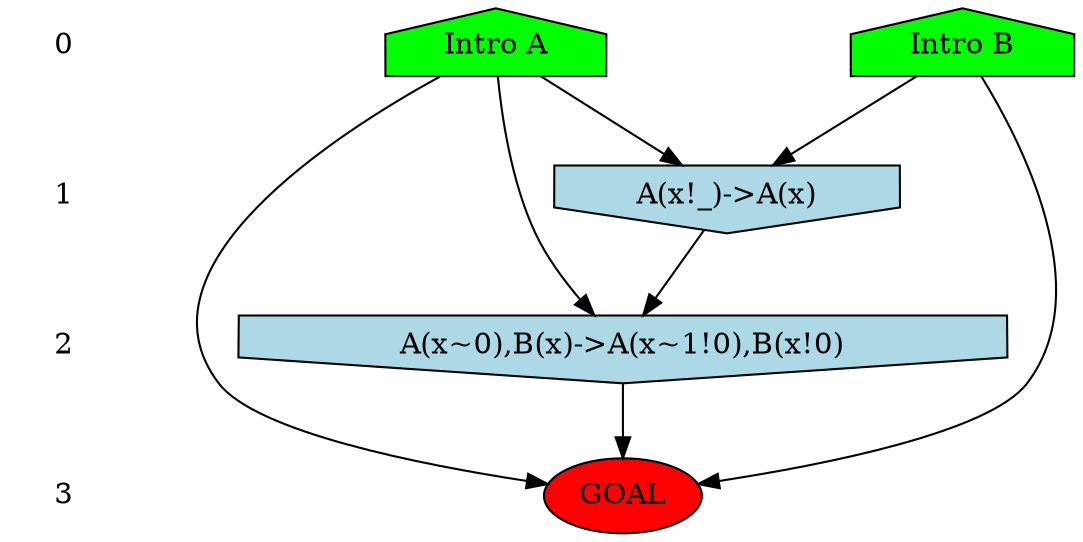 /* Compression of 1 causal flows obtained in average at 4.278801E+00 t.u */
/* Compressed causal flows were: [1] */
digraph G{
 ranksep=.5 ; 
{ rank = same ; "0" [shape=plaintext] ; node_1 [label ="Intro A", shape=house, style=filled, fillcolor=green] ;
node_2 [label ="Intro B", shape=house, style=filled, fillcolor=green] ;
}
{ rank = same ; "1" [shape=plaintext] ; node_3 [label="A(x!_)->A(x)", shape=invhouse, style=filled, fillcolor = lightblue] ;
}
{ rank = same ; "2" [shape=plaintext] ; node_4 [label="A(x~0),B(x)->A(x~1!0),B(x!0)", shape=invhouse, style=filled, fillcolor = lightblue] ;
}
{ rank = same ; "3" [shape=plaintext] ; node_5 [label ="GOAL", style=filled, fillcolor=red] ;
}
"0" -> "1" [style="invis"]; 
"1" -> "2" [style="invis"]; 
"2" -> "3" [style="invis"]; 
node_1 -> node_3
node_2 -> node_3
node_1 -> node_4
node_3 -> node_4
node_1 -> node_5
node_2 -> node_5
node_4 -> node_5
}
/*
 Dot generation time: 0.000000
*/